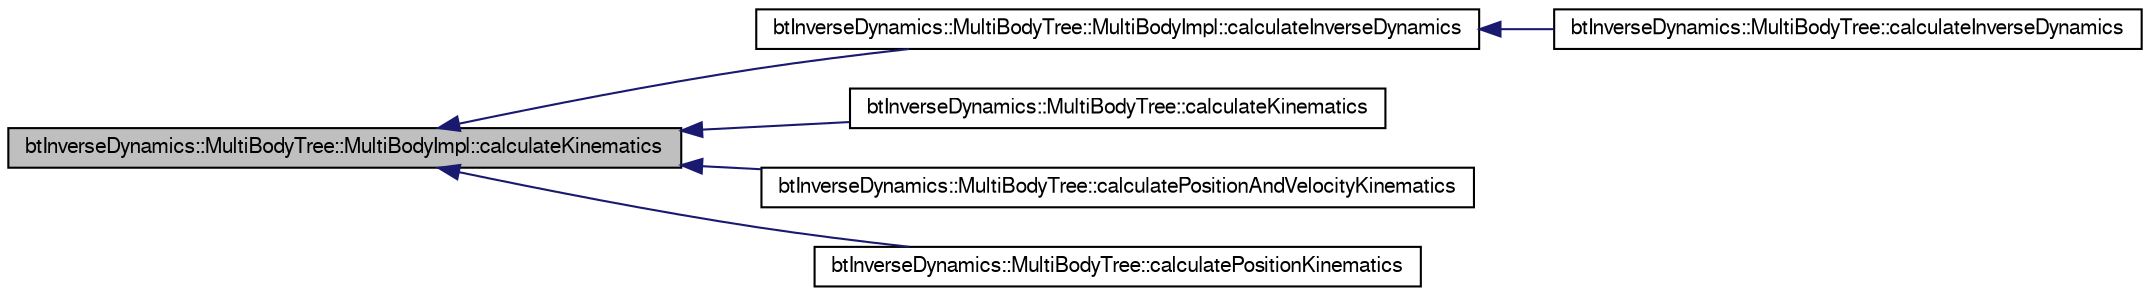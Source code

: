 digraph G
{
  bgcolor="transparent";
  edge [fontname="FreeSans",fontsize=10,labelfontname="FreeSans",labelfontsize=10];
  node [fontname="FreeSans",fontsize=10,shape=record];
  rankdir=LR;
  Node1 [label="btInverseDynamics::MultiBodyTree::MultiBodyImpl::calculateKinematics",height=0.2,width=0.4,color="black", fillcolor="grey75", style="filled" fontcolor="black"];
  Node1 -> Node2 [dir=back,color="midnightblue",fontsize=10,style="solid"];
  Node2 [label="btInverseDynamics::MultiBodyTree::MultiBodyImpl::calculateInverseDynamics",height=0.2,width=0.4,color="black",URL="$classbt_inverse_dynamics_1_1_multi_body_tree_1_1_multi_body_impl.html#408ca0c5fe8fcd75b2b8672e96c2237a"];
  Node2 -> Node3 [dir=back,color="midnightblue",fontsize=10,style="solid"];
  Node3 [label="btInverseDynamics::MultiBodyTree::calculateInverseDynamics",height=0.2,width=0.4,color="black",URL="$classbt_inverse_dynamics_1_1_multi_body_tree.html#20e281422ee7504a25357275c08d5690"];
  Node1 -> Node4 [dir=back,color="midnightblue",fontsize=10,style="solid"];
  Node4 [label="btInverseDynamics::MultiBodyTree::calculateKinematics",height=0.2,width=0.4,color="black",URL="$classbt_inverse_dynamics_1_1_multi_body_tree.html#fa6df6ee25f28a4de404d82c6bbf78ff"];
  Node1 -> Node5 [dir=back,color="midnightblue",fontsize=10,style="solid"];
  Node5 [label="btInverseDynamics::MultiBodyTree::calculatePositionAndVelocityKinematics",height=0.2,width=0.4,color="black",URL="$classbt_inverse_dynamics_1_1_multi_body_tree.html#843255f7b29f4c65dc1201d122373a13",tooltip="Calculate position and velocity kinematics."];
  Node1 -> Node6 [dir=back,color="midnightblue",fontsize=10,style="solid"];
  Node6 [label="btInverseDynamics::MultiBodyTree::calculatePositionKinematics",height=0.2,width=0.4,color="black",URL="$classbt_inverse_dynamics_1_1_multi_body_tree.html#4bc4655645713c44425ce3bcb01d63ca",tooltip="Calculate position kinematics."];
}
